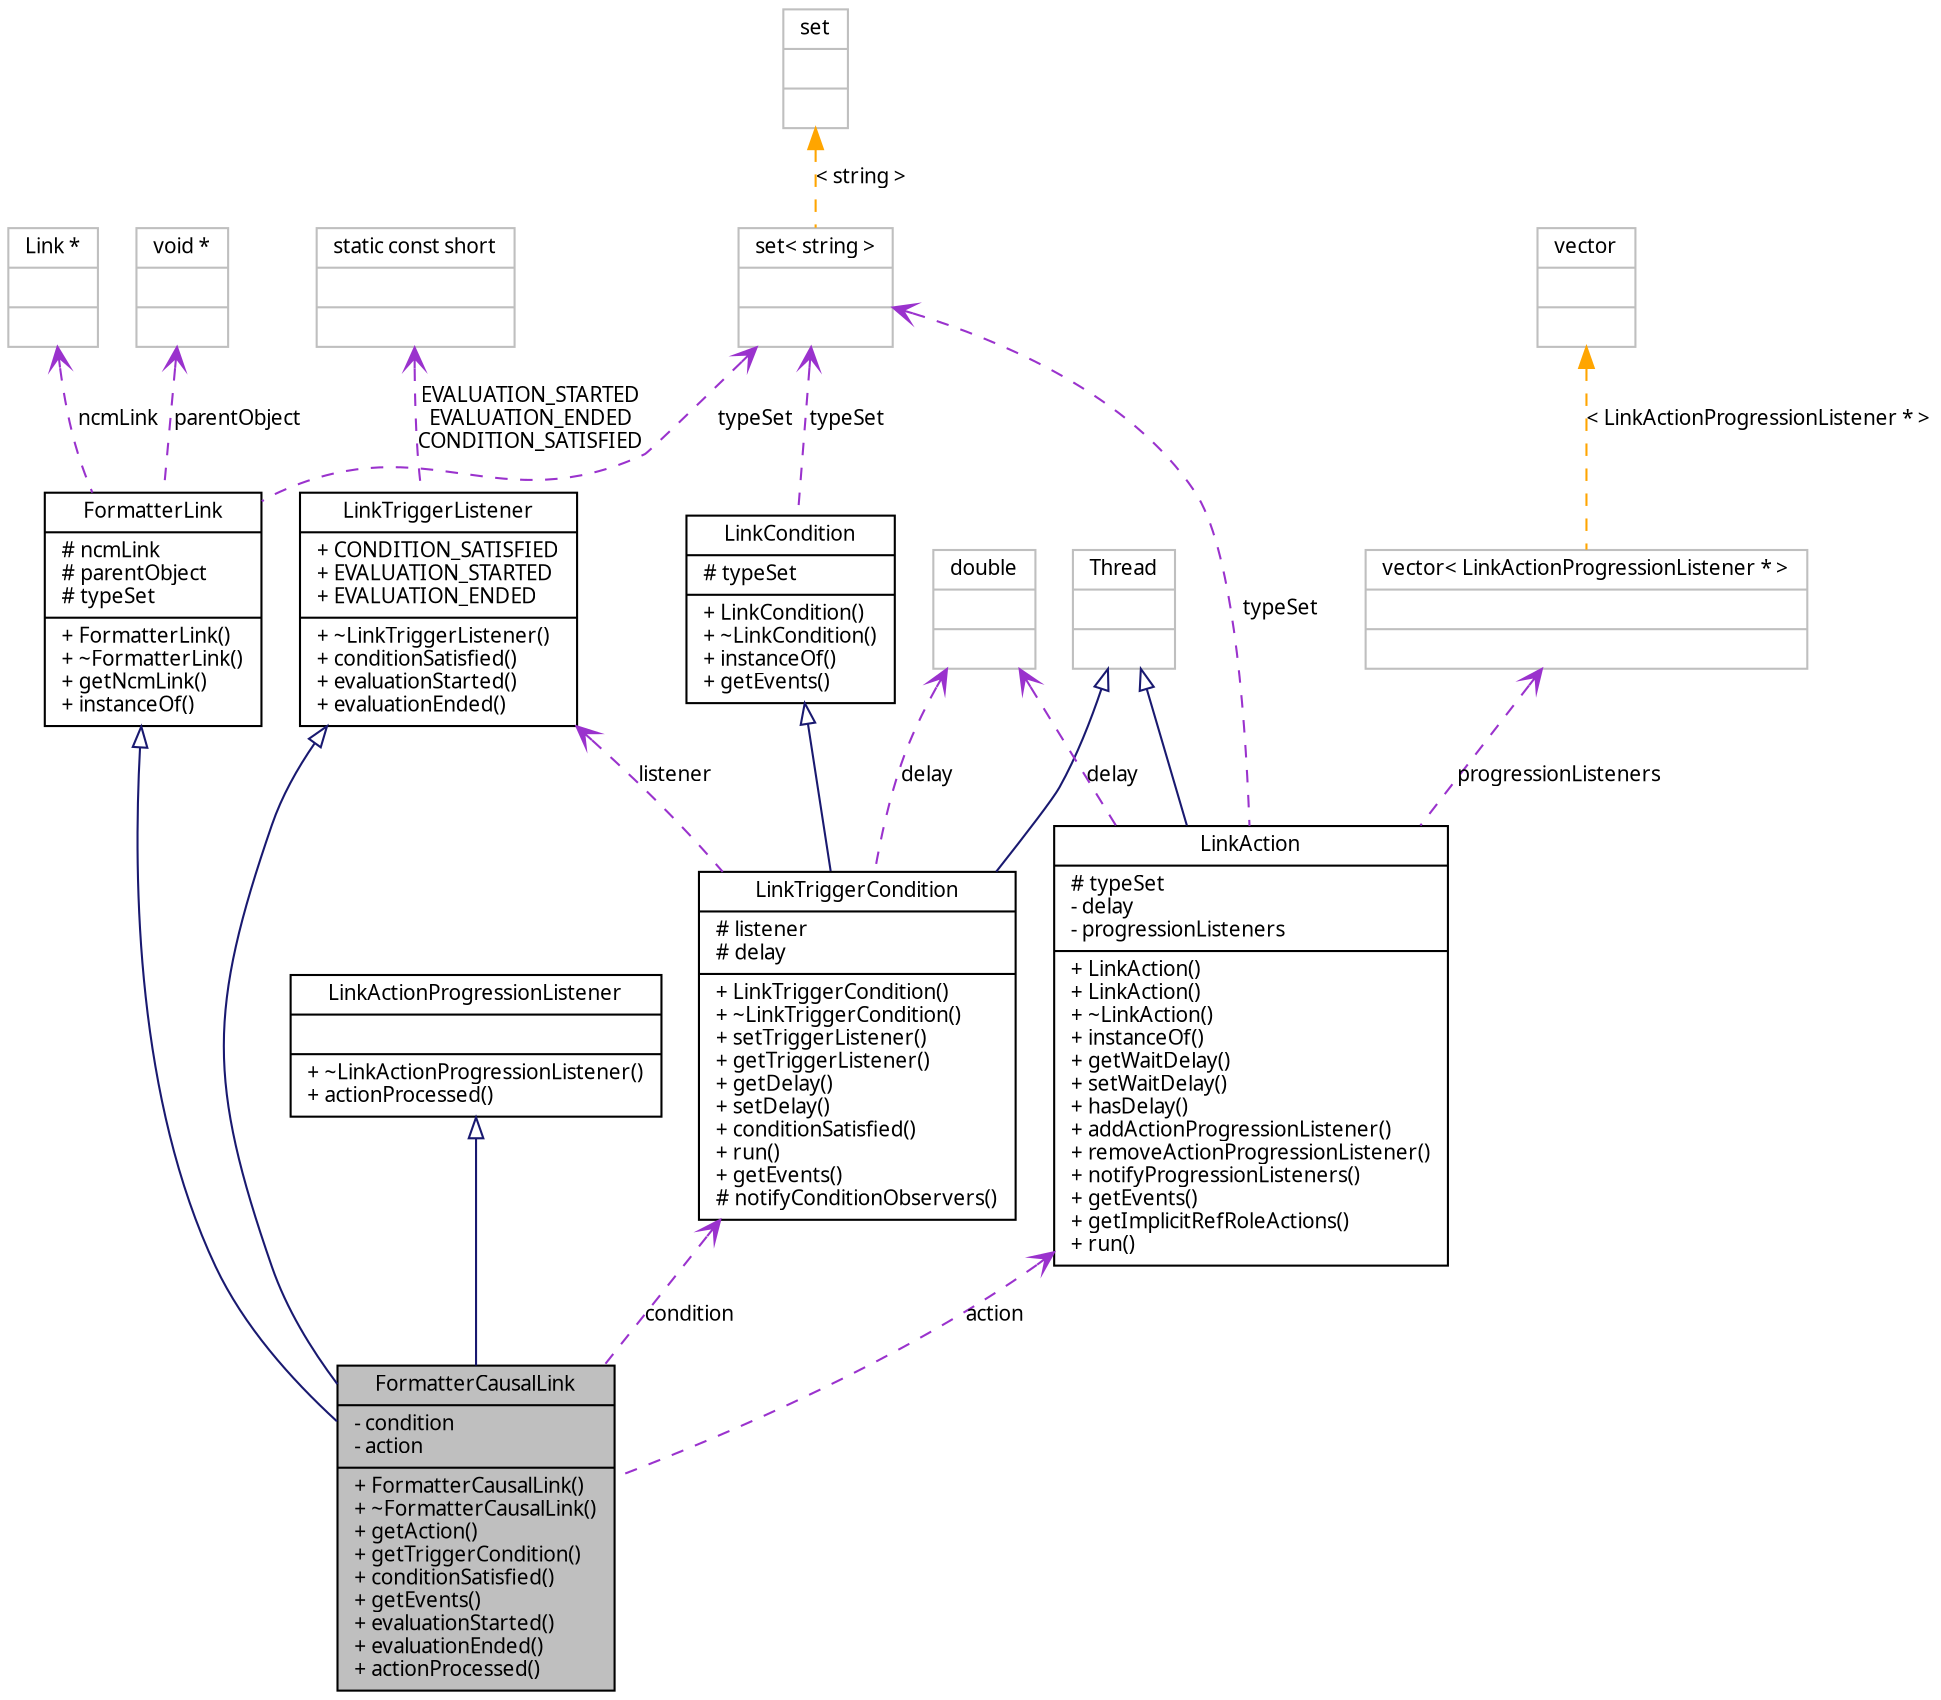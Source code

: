 digraph G
{
  edge [fontname="FreeSans.ttf",fontsize=10,labelfontname="FreeSans.ttf",labelfontsize=10];
  node [fontname="FreeSans.ttf",fontsize=10,shape=record];
  Node1 [label="{FormatterCausalLink\n|- condition\l- action\l|+ FormatterCausalLink()\l+ ~FormatterCausalLink()\l+ getAction()\l+ getTriggerCondition()\l+ conditionSatisfied()\l+ getEvents()\l+ evaluationStarted()\l+ evaluationEnded()\l+ actionProcessed()\l}",height=0.2,width=0.4,color="black", fillcolor="grey75", style="filled" fontcolor="black"];
  Node2 -> Node1 [dir=back,color="midnightblue",fontsize=10,style="solid",arrowtail="empty",fontname="FreeSans.ttf"];
  Node2 [label="{FormatterLink\n|# ncmLink\l# parentObject\l# typeSet\l|+ FormatterLink()\l+ ~FormatterLink()\l+ getNcmLink()\l+ instanceOf()\l}",height=0.2,width=0.4,color="black", fillcolor="white", style="filled",URL="$classbr_1_1pucrio_1_1telemidia_1_1ginga_1_1ncl_1_1model_1_1link_1_1FormatterLink.html"];
  Node3 -> Node2 [dir=back,color="darkorchid3",fontsize=10,style="dashed",label="ncmLink",arrowtail="open",fontname="FreeSans.ttf"];
  Node3 [label="{Link *\n||}",height=0.2,width=0.4,color="grey75", fillcolor="white", style="filled"];
  Node4 -> Node2 [dir=back,color="darkorchid3",fontsize=10,style="dashed",label="typeSet",arrowtail="open",fontname="FreeSans.ttf"];
  Node4 [label="{set\< string \>\n||}",height=0.2,width=0.4,color="grey75", fillcolor="white", style="filled"];
  Node5 -> Node4 [dir=back,color="orange",fontsize=10,style="dashed",label="\< string \>",fontname="FreeSans.ttf"];
  Node5 [label="{set\n||}",height=0.2,width=0.4,color="grey75", fillcolor="white", style="filled",tooltip="STL class."];
  Node6 -> Node2 [dir=back,color="darkorchid3",fontsize=10,style="dashed",label="parentObject",arrowtail="open",fontname="FreeSans.ttf"];
  Node6 [label="{void *\n||}",height=0.2,width=0.4,color="grey75", fillcolor="white", style="filled"];
  Node7 -> Node1 [dir=back,color="midnightblue",fontsize=10,style="solid",arrowtail="empty",fontname="FreeSans.ttf"];
  Node7 [label="{LinkTriggerListener\n|+ CONDITION_SATISFIED\l+ EVALUATION_STARTED\l+ EVALUATION_ENDED\l|+ ~LinkTriggerListener()\l+ conditionSatisfied()\l+ evaluationStarted()\l+ evaluationEnded()\l}",height=0.2,width=0.4,color="black", fillcolor="white", style="filled",URL="$classbr_1_1pucrio_1_1telemidia_1_1ginga_1_1ncl_1_1model_1_1link_1_1LinkTriggerListener.html"];
  Node8 -> Node7 [dir=back,color="darkorchid3",fontsize=10,style="dashed",label="EVALUATION_STARTED\nEVALUATION_ENDED\nCONDITION_SATISFIED",arrowtail="open",fontname="FreeSans.ttf"];
  Node8 [label="{static const short\n||}",height=0.2,width=0.4,color="grey75", fillcolor="white", style="filled"];
  Node9 -> Node1 [dir=back,color="midnightblue",fontsize=10,style="solid",arrowtail="empty",fontname="FreeSans.ttf"];
  Node9 [label="{LinkActionProgressionListener\n||+ ~LinkActionProgressionListener()\l+ actionProcessed()\l}",height=0.2,width=0.4,color="black", fillcolor="white", style="filled",URL="$classbr_1_1pucrio_1_1telemidia_1_1ginga_1_1ncl_1_1model_1_1link_1_1LinkActionProgressionListener.html"];
  Node10 -> Node1 [dir=back,color="darkorchid3",fontsize=10,style="dashed",label="condition",arrowtail="open",fontname="FreeSans.ttf"];
  Node10 [label="{LinkTriggerCondition\n|# listener\l# delay\l|+ LinkTriggerCondition()\l+ ~LinkTriggerCondition()\l+ setTriggerListener()\l+ getTriggerListener()\l+ getDelay()\l+ setDelay()\l+ conditionSatisfied()\l+ run()\l+ getEvents()\l# notifyConditionObservers()\l}",height=0.2,width=0.4,color="black", fillcolor="white", style="filled",URL="$classbr_1_1pucrio_1_1telemidia_1_1ginga_1_1ncl_1_1model_1_1link_1_1LinkTriggerCondition.html"];
  Node11 -> Node10 [dir=back,color="midnightblue",fontsize=10,style="solid",arrowtail="empty",fontname="FreeSans.ttf"];
  Node11 [label="{LinkCondition\n|# typeSet\l|+ LinkCondition()\l+ ~LinkCondition()\l+ instanceOf()\l+ getEvents()\l}",height=0.2,width=0.4,color="black", fillcolor="white", style="filled",URL="$classbr_1_1pucrio_1_1telemidia_1_1ginga_1_1ncl_1_1model_1_1link_1_1LinkCondition.html"];
  Node4 -> Node11 [dir=back,color="darkorchid3",fontsize=10,style="dashed",label="typeSet",arrowtail="open",fontname="FreeSans.ttf"];
  Node12 -> Node10 [dir=back,color="midnightblue",fontsize=10,style="solid",arrowtail="empty",fontname="FreeSans.ttf"];
  Node12 [label="{Thread\n||}",height=0.2,width=0.4,color="grey75", fillcolor="white", style="filled"];
  Node13 -> Node10 [dir=back,color="darkorchid3",fontsize=10,style="dashed",label="delay",arrowtail="open",fontname="FreeSans.ttf"];
  Node13 [label="{double\n||}",height=0.2,width=0.4,color="grey75", fillcolor="white", style="filled"];
  Node7 -> Node10 [dir=back,color="darkorchid3",fontsize=10,style="dashed",label="listener",arrowtail="open",fontname="FreeSans.ttf"];
  Node14 -> Node1 [dir=back,color="darkorchid3",fontsize=10,style="dashed",label="action",arrowtail="open",fontname="FreeSans.ttf"];
  Node14 [label="{LinkAction\n|# typeSet\l- delay\l- progressionListeners\l|+ LinkAction()\l+ LinkAction()\l+ ~LinkAction()\l+ instanceOf()\l+ getWaitDelay()\l+ setWaitDelay()\l+ hasDelay()\l+ addActionProgressionListener()\l+ removeActionProgressionListener()\l+ notifyProgressionListeners()\l+ getEvents()\l+ getImplicitRefRoleActions()\l+ run()\l}",height=0.2,width=0.4,color="black", fillcolor="white", style="filled",URL="$classbr_1_1pucrio_1_1telemidia_1_1ginga_1_1ncl_1_1model_1_1link_1_1LinkAction.html"];
  Node12 -> Node14 [dir=back,color="midnightblue",fontsize=10,style="solid",arrowtail="empty",fontname="FreeSans.ttf"];
  Node13 -> Node14 [dir=back,color="darkorchid3",fontsize=10,style="dashed",label="delay",arrowtail="open",fontname="FreeSans.ttf"];
  Node4 -> Node14 [dir=back,color="darkorchid3",fontsize=10,style="dashed",label="typeSet",arrowtail="open",fontname="FreeSans.ttf"];
  Node15 -> Node14 [dir=back,color="darkorchid3",fontsize=10,style="dashed",label="progressionListeners",arrowtail="open",fontname="FreeSans.ttf"];
  Node15 [label="{vector\< LinkActionProgressionListener * \>\n||}",height=0.2,width=0.4,color="grey75", fillcolor="white", style="filled"];
  Node16 -> Node15 [dir=back,color="orange",fontsize=10,style="dashed",label="\< LinkActionProgressionListener * \>",fontname="FreeSans.ttf"];
  Node16 [label="{vector\n||}",height=0.2,width=0.4,color="grey75", fillcolor="white", style="filled",tooltip="STL class."];
}
